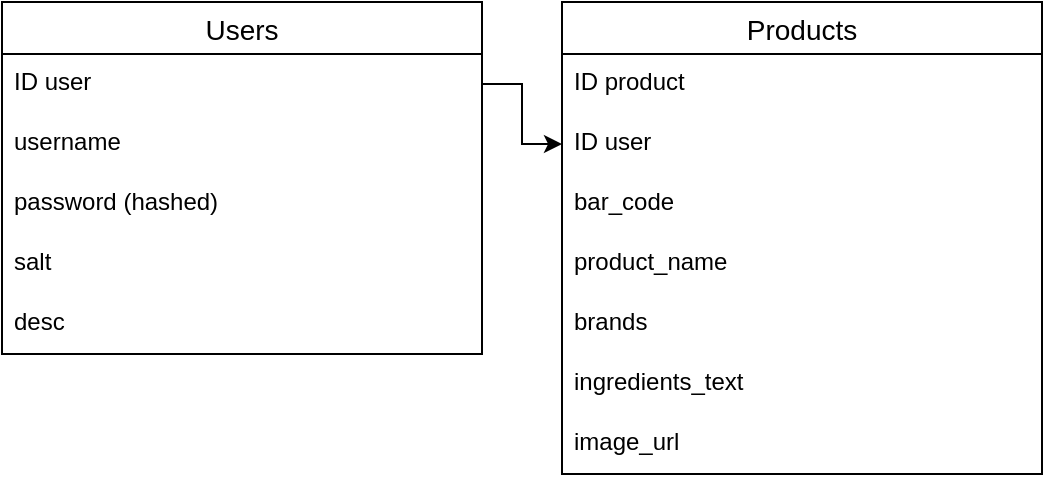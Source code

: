 <mxfile>
    <diagram id="oSGt8eAjXjQb2bDZFItd" name="Page-1">
        <mxGraphModel dx="628" dy="268" grid="1" gridSize="10" guides="1" tooltips="1" connect="1" arrows="1" fold="1" page="1" pageScale="1" pageWidth="827" pageHeight="1169" math="0" shadow="0">
            <root>
                <mxCell id="0"/>
                <mxCell id="1" parent="0"/>
                <mxCell id="bee_Y6Jll28FEwFcDYKI-16" value="Users" style="swimlane;fontStyle=0;childLayout=stackLayout;horizontal=1;startSize=26;horizontalStack=0;resizeParent=1;resizeParentMax=0;resizeLast=0;collapsible=1;marginBottom=0;align=center;fontSize=14;" parent="1" vertex="1">
                    <mxGeometry x="40" y="40" width="240" height="176" as="geometry"/>
                </mxCell>
                <mxCell id="bee_Y6Jll28FEwFcDYKI-22" value="ID user" style="text;strokeColor=none;fillColor=none;spacingLeft=4;spacingRight=4;overflow=hidden;rotatable=0;points=[[0,0.5],[1,0.5]];portConstraint=eastwest;fontSize=12;" parent="bee_Y6Jll28FEwFcDYKI-16" vertex="1">
                    <mxGeometry y="26" width="240" height="30" as="geometry"/>
                </mxCell>
                <mxCell id="bee_Y6Jll28FEwFcDYKI-17" value="username" style="text;strokeColor=none;fillColor=none;spacingLeft=4;spacingRight=4;overflow=hidden;rotatable=0;points=[[0,0.5],[1,0.5]];portConstraint=eastwest;fontSize=12;" parent="bee_Y6Jll28FEwFcDYKI-16" vertex="1">
                    <mxGeometry y="56" width="240" height="30" as="geometry"/>
                </mxCell>
                <mxCell id="bee_Y6Jll28FEwFcDYKI-18" value="password (hashed)" style="text;strokeColor=none;fillColor=none;spacingLeft=4;spacingRight=4;overflow=hidden;rotatable=0;points=[[0,0.5],[1,0.5]];portConstraint=eastwest;fontSize=12;" parent="bee_Y6Jll28FEwFcDYKI-16" vertex="1">
                    <mxGeometry y="86" width="240" height="30" as="geometry"/>
                </mxCell>
                <mxCell id="bee_Y6Jll28FEwFcDYKI-19" value="salt" style="text;strokeColor=none;fillColor=none;spacingLeft=4;spacingRight=4;overflow=hidden;rotatable=0;points=[[0,0.5],[1,0.5]];portConstraint=eastwest;fontSize=12;" parent="bee_Y6Jll28FEwFcDYKI-16" vertex="1">
                    <mxGeometry y="116" width="240" height="30" as="geometry"/>
                </mxCell>
                <mxCell id="bee_Y6Jll28FEwFcDYKI-20" value="desc" style="text;strokeColor=none;fillColor=none;spacingLeft=4;spacingRight=4;overflow=hidden;rotatable=0;points=[[0,0.5],[1,0.5]];portConstraint=eastwest;fontSize=12;" parent="bee_Y6Jll28FEwFcDYKI-16" vertex="1">
                    <mxGeometry y="146" width="240" height="30" as="geometry"/>
                </mxCell>
                <mxCell id="bee_Y6Jll28FEwFcDYKI-23" value="Products" style="swimlane;fontStyle=0;childLayout=stackLayout;horizontal=1;startSize=26;horizontalStack=0;resizeParent=1;resizeParentMax=0;resizeLast=0;collapsible=1;marginBottom=0;align=center;fontSize=14;" parent="1" vertex="1">
                    <mxGeometry x="320" y="40" width="240" height="236" as="geometry"/>
                </mxCell>
                <mxCell id="bee_Y6Jll28FEwFcDYKI-24" value="ID product" style="text;strokeColor=none;fillColor=none;spacingLeft=4;spacingRight=4;overflow=hidden;rotatable=0;points=[[0,0.5],[1,0.5]];portConstraint=eastwest;fontSize=12;" parent="bee_Y6Jll28FEwFcDYKI-23" vertex="1">
                    <mxGeometry y="26" width="240" height="30" as="geometry"/>
                </mxCell>
                <mxCell id="bee_Y6Jll28FEwFcDYKI-30" value="ID user" style="text;strokeColor=none;fillColor=none;spacingLeft=4;spacingRight=4;overflow=hidden;rotatable=0;points=[[0,0.5],[1,0.5]];portConstraint=eastwest;fontSize=12;" parent="bee_Y6Jll28FEwFcDYKI-23" vertex="1">
                    <mxGeometry y="56" width="240" height="30" as="geometry"/>
                </mxCell>
                <mxCell id="bee_Y6Jll28FEwFcDYKI-25" value="bar_code" style="text;strokeColor=none;fillColor=none;spacingLeft=4;spacingRight=4;overflow=hidden;rotatable=0;points=[[0,0.5],[1,0.5]];portConstraint=eastwest;fontSize=12;" parent="bee_Y6Jll28FEwFcDYKI-23" vertex="1">
                    <mxGeometry y="86" width="240" height="30" as="geometry"/>
                </mxCell>
                <mxCell id="bee_Y6Jll28FEwFcDYKI-26" value="product_name" style="text;strokeColor=none;fillColor=none;spacingLeft=4;spacingRight=4;overflow=hidden;rotatable=0;points=[[0,0.5],[1,0.5]];portConstraint=eastwest;fontSize=12;" parent="bee_Y6Jll28FEwFcDYKI-23" vertex="1">
                    <mxGeometry y="116" width="240" height="30" as="geometry"/>
                </mxCell>
                <mxCell id="2" value="brands" style="text;strokeColor=none;fillColor=none;spacingLeft=4;spacingRight=4;overflow=hidden;rotatable=0;points=[[0,0.5],[1,0.5]];portConstraint=eastwest;fontSize=12;" vertex="1" parent="bee_Y6Jll28FEwFcDYKI-23">
                    <mxGeometry y="146" width="240" height="30" as="geometry"/>
                </mxCell>
                <mxCell id="3" value="ingredients_text" style="text;strokeColor=none;fillColor=none;spacingLeft=4;spacingRight=4;overflow=hidden;rotatable=0;points=[[0,0.5],[1,0.5]];portConstraint=eastwest;fontSize=12;" vertex="1" parent="bee_Y6Jll28FEwFcDYKI-23">
                    <mxGeometry y="176" width="240" height="30" as="geometry"/>
                </mxCell>
                <mxCell id="bee_Y6Jll28FEwFcDYKI-27" value="image_url" style="text;strokeColor=none;fillColor=none;spacingLeft=4;spacingRight=4;overflow=hidden;rotatable=0;points=[[0,0.5],[1,0.5]];portConstraint=eastwest;fontSize=12;" parent="bee_Y6Jll28FEwFcDYKI-23" vertex="1">
                    <mxGeometry y="206" width="240" height="30" as="geometry"/>
                </mxCell>
                <mxCell id="bee_Y6Jll28FEwFcDYKI-31" style="edgeStyle=orthogonalEdgeStyle;rounded=0;orthogonalLoop=1;jettySize=auto;html=1;" parent="1" source="bee_Y6Jll28FEwFcDYKI-22" target="bee_Y6Jll28FEwFcDYKI-30" edge="1">
                    <mxGeometry relative="1" as="geometry"/>
                </mxCell>
            </root>
        </mxGraphModel>
    </diagram>
</mxfile>